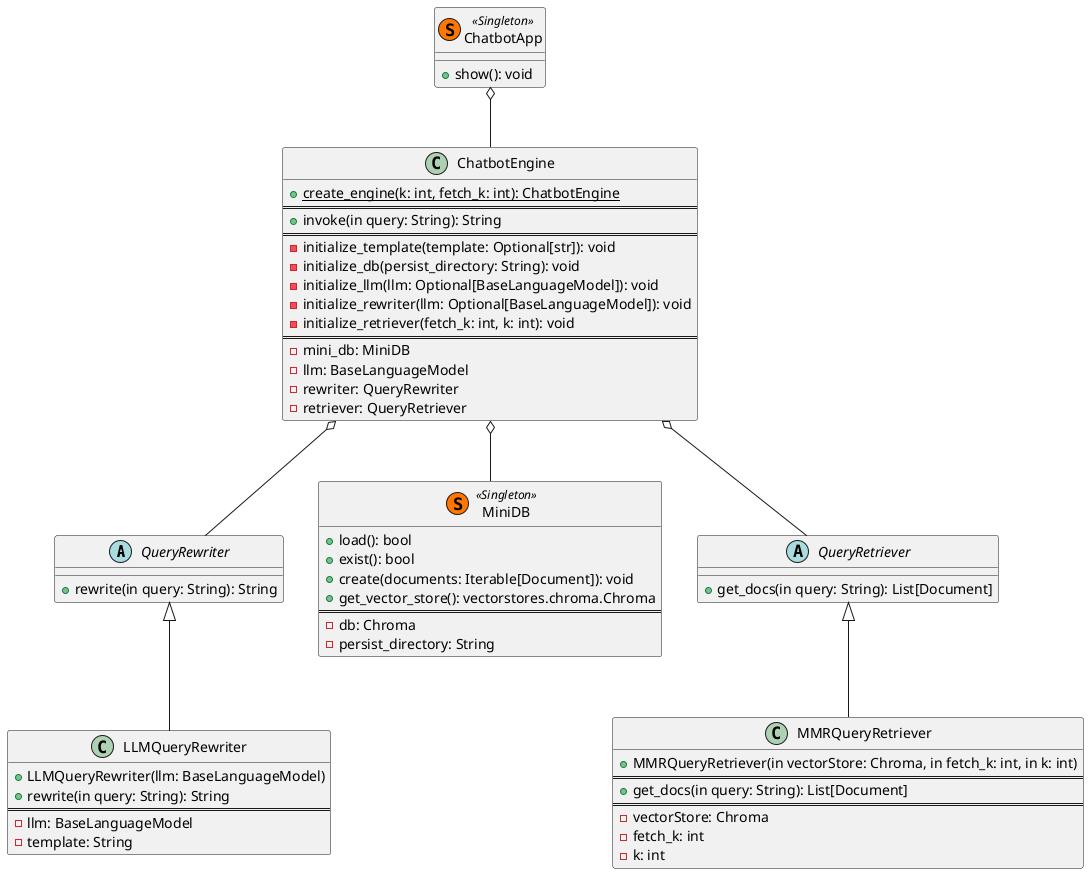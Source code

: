 @startuml


abstract class QueryRewriter {
    + rewrite(in query: String): String
}

class LLMQueryRewriter {
    + LLMQueryRewriter(llm: BaseLanguageModel)
    + rewrite(in query: String): String
    ===
    - llm: BaseLanguageModel
    - template: String
}


class ChatbotEngine {
    + {static} create_engine(k: int, fetch_k: int): ChatbotEngine
    ===
    + invoke(in query: String): String
    ===
    - initialize_template(template: Optional[str]): void
    - initialize_db(persist_directory: String): void
    - initialize_llm(llm: Optional[BaseLanguageModel]): void
    - initialize_rewriter(llm: Optional[BaseLanguageModel]): void
    - initialize_retriever(fetch_k: int, k: int): void
    ===
    - mini_db: MiniDB
    - llm: BaseLanguageModel
    - rewriter: QueryRewriter
    - retriever: QueryRetriever
}


class MiniDB  << (S,#FF7700) Singleton >> {
    + load(): bool
    + exist(): bool
    + create(documents: Iterable[Document]): void
    + get_vector_store(): vectorstores.chroma.Chroma
    ===
    - db: Chroma
    - persist_directory: String
}



QueryRewriter <|-- LLMQueryRewriter
QueryRetriever <|-- MMRQueryRetriever

ChatbotEngine o-- QueryRewriter
ChatbotEngine o-- MiniDB
ChatbotEngine o-- QueryRetriever
ChatbotApp o-- ChatbotEngine



abstract class QueryRetriever {
    + get_docs(in query: String): List[Document]
}
class MMRQueryRetriever {
    + MMRQueryRetriever(in vectorStore: Chroma, in fetch_k: int, in k: int)
    ===
    + get_docs(in query: String): List[Document]
    ===
    - vectorStore: Chroma
    - fetch_k: int
    - k: int
}


class ChatbotApp  << (S,#FF7700) Singleton >> {
    + show(): void
}

@enduml
